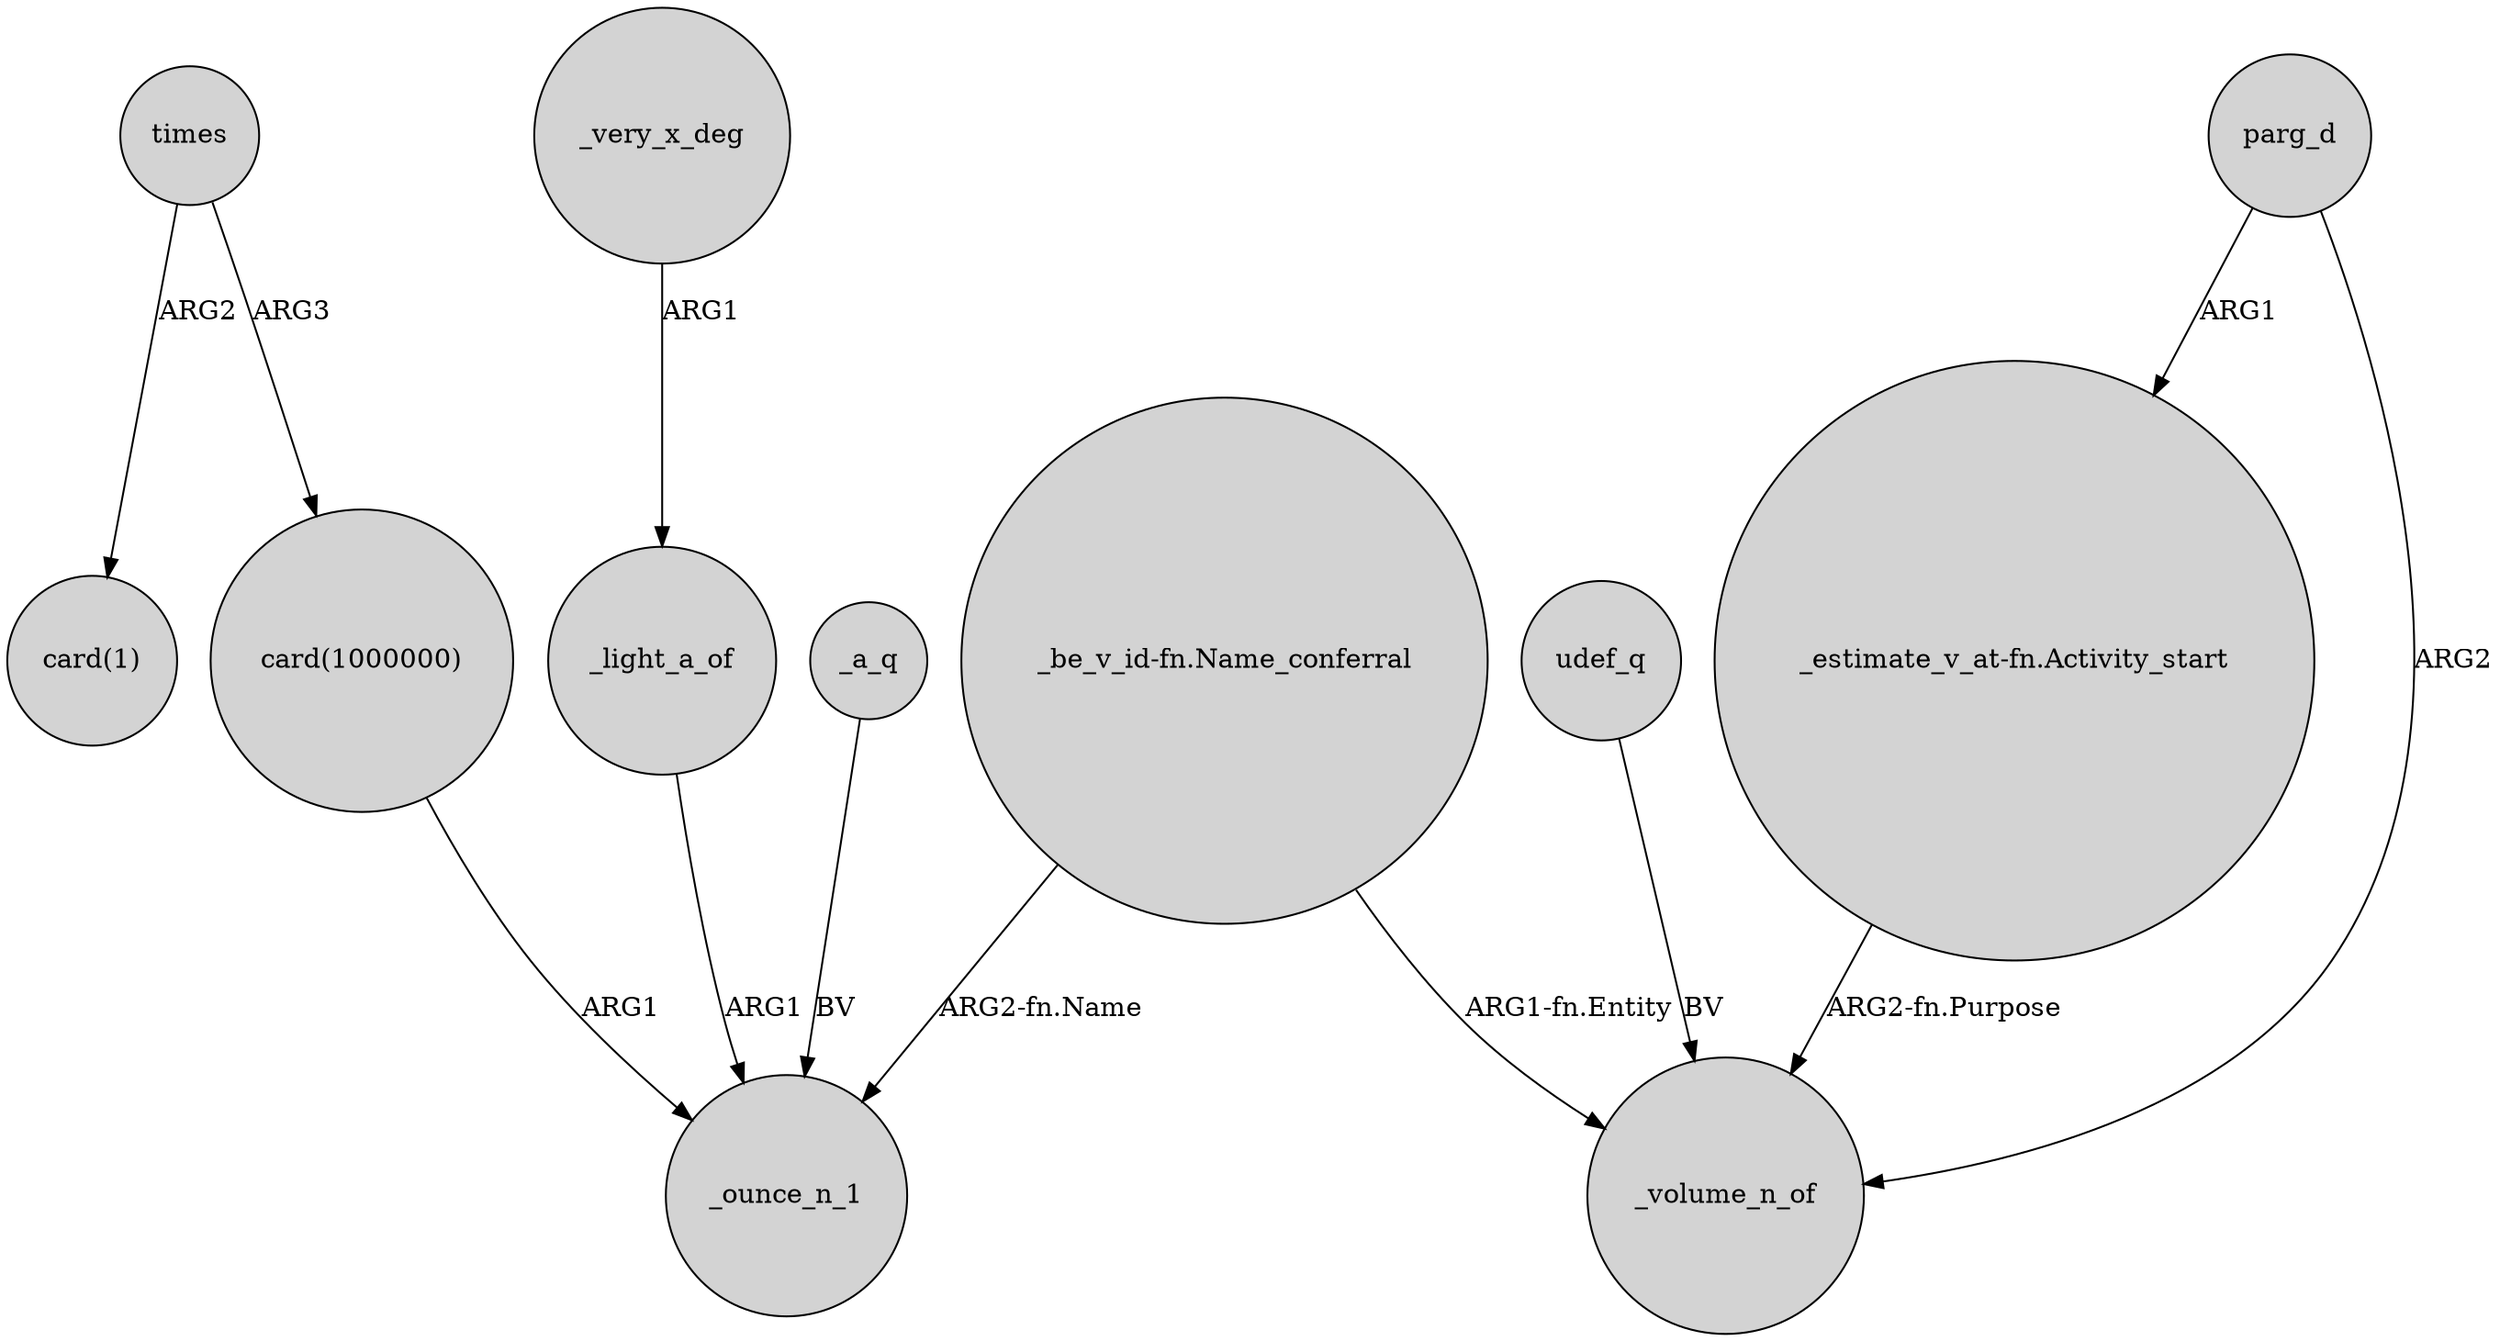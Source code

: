 digraph {
	node [shape=circle style=filled]
	times -> "card(1000000)" [label=ARG3]
	"_be_v_id-fn.Name_conferral" -> _ounce_n_1 [label="ARG2-fn.Name"]
	"_be_v_id-fn.Name_conferral" -> _volume_n_of [label="ARG1-fn.Entity"]
	times -> "card(1)" [label=ARG2]
	_very_x_deg -> _light_a_of [label=ARG1]
	"card(1000000)" -> _ounce_n_1 [label=ARG1]
	udef_q -> _volume_n_of [label=BV]
	parg_d -> "_estimate_v_at-fn.Activity_start" [label=ARG1]
	parg_d -> _volume_n_of [label=ARG2]
	"_estimate_v_at-fn.Activity_start" -> _volume_n_of [label="ARG2-fn.Purpose"]
	_light_a_of -> _ounce_n_1 [label=ARG1]
	_a_q -> _ounce_n_1 [label=BV]
}
